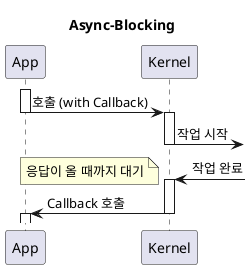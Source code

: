 
@startuml
title Async-Blocking

' Sync          : 순차 작업 O (Start -> A -> B -> End)
' Async         : 순차 작업 X (Start -> A, B -> End)

' Blocking      : 작업 완료까지 대기 O (제어권을 넘기고, 스레드 차단)
' Non-Blocking  : 작업 완료까지 대기 X (제어권 바로 반환)

participant App
participant Kernel

activate App
App -> Kernel --++ : 호출 (with Callback)

Kernel -> --++ : 작업 시작
Kernel <- ++-- : 작업 완료

note left
    응답이 올 때까지 대기
end note

Kernel -> App --++  : Callback 호출

@enduml